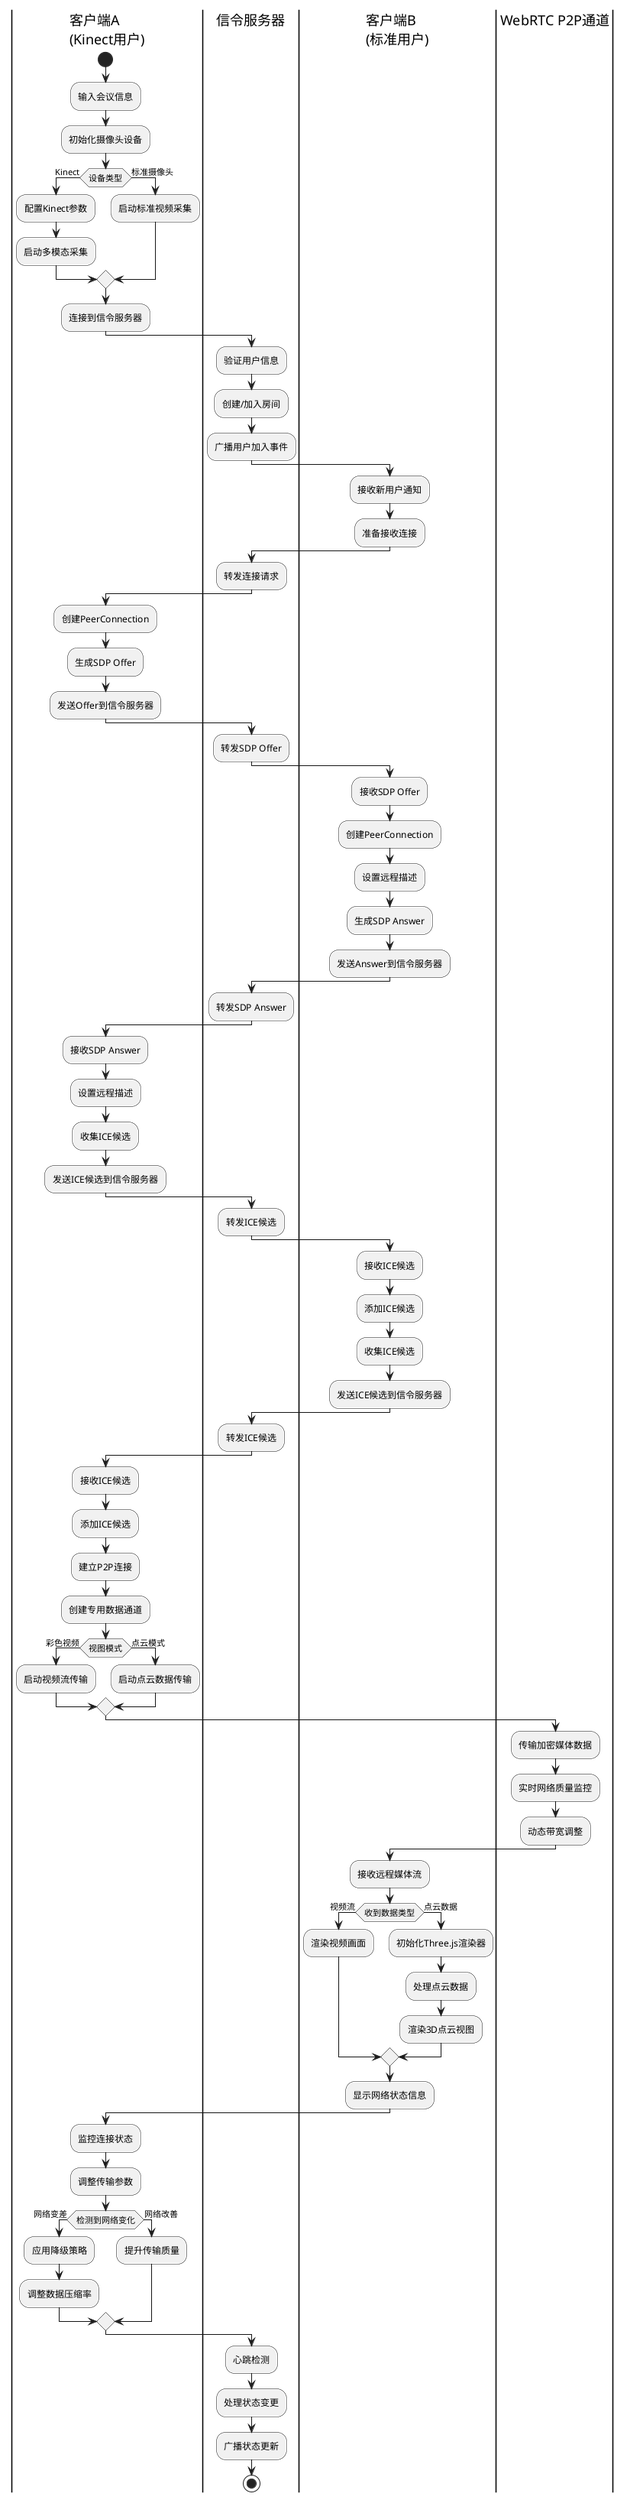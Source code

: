 @startuml 系统通信流
skinparam backgroundColor transparent

|客户端A\n(Kinect用户)|
start
:输入会议信息;
:初始化摄像头设备;
if (设备类型) then (Kinect)
  :配置Kinect参数;
  :启动多模态采集;
else (标准摄像头)
  :启动标准视频采集;
endif
:连接到信令服务器;

|信令服务器|
:验证用户信息;
:创建/加入房间;
:广播用户加入事件;

|客户端B\n(标准用户)|
:接收新用户通知;
:准备接收连接;

|信令服务器|
:转发连接请求;

|客户端A\n(Kinect用户)|
:创建PeerConnection;
:生成SDP Offer;
:发送Offer到信令服务器;

|信令服务器|
:转发SDP Offer;

|客户端B\n(标准用户)|
:接收SDP Offer;
:创建PeerConnection;
:设置远程描述;
:生成SDP Answer;
:发送Answer到信令服务器;

|信令服务器|
:转发SDP Answer;

|客户端A\n(Kinect用户)|
:接收SDP Answer;
:设置远程描述;

|客户端A\n(Kinect用户)|
:收集ICE候选;
:发送ICE候选到信令服务器;

|信令服务器|
:转发ICE候选;

|客户端B\n(标准用户)|
:接收ICE候选;
:添加ICE候选;
:收集ICE候选;
:发送ICE候选到信令服务器;

|信令服务器|
:转发ICE候选;

|客户端A\n(Kinect用户)|
:接收ICE候选;
:添加ICE候选;
:建立P2P连接;
:创建专用数据通道;
if (视图模式) then (彩色视频)
  :启动视频流传输;
else (点云模式)
  :启动点云数据传输;
endif

|WebRTC P2P通道|
:传输加密媒体数据;
:实时网络质量监控;
:动态带宽调整;

|客户端B\n(标准用户)|
:接收远程媒体流;
if (收到数据类型) then (视频流)
  :渲染视频画面;
else (点云数据)
  :初始化Three.js渲染器;
  :处理点云数据;
  :渲染3D点云视图;
endif
:显示网络状态信息;

|客户端A\n(Kinect用户)|
:监控连接状态;
:调整传输参数;
if (检测到网络变化) then (网络变差)
  :应用降级策略;
  :调整数据压缩率;
else (网络改善)
  :提升传输质量;
endif

|信令服务器|
:心跳检测;
:处理状态变更;
:广播状态更新;
stop
@enduml
